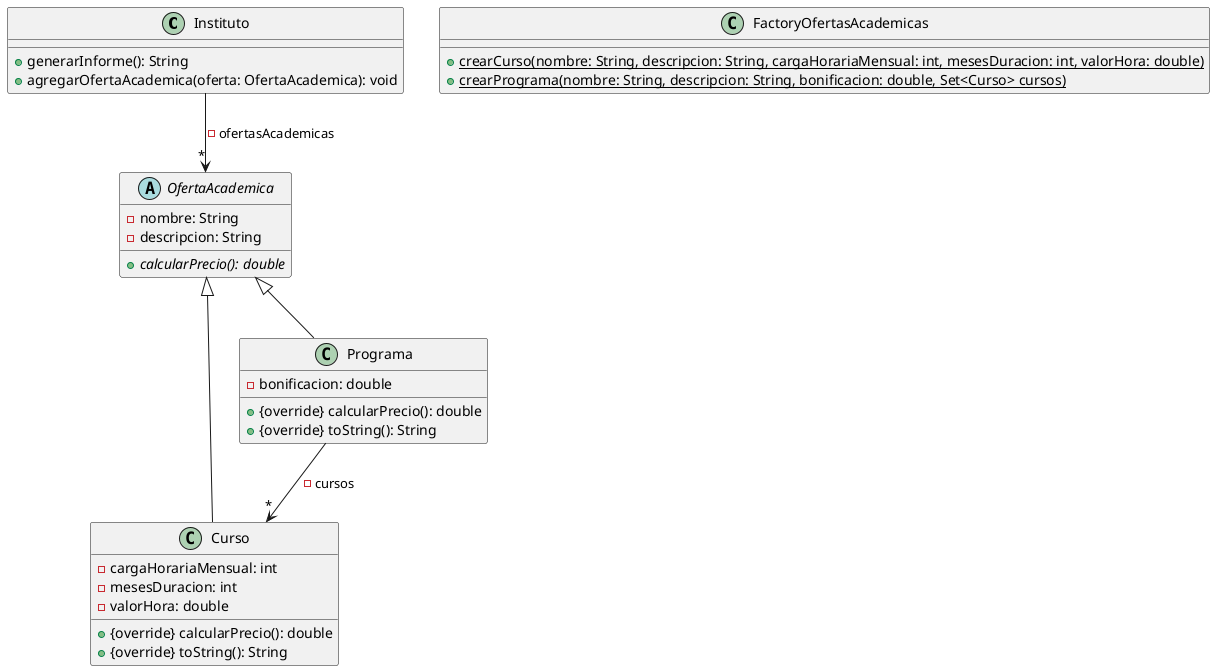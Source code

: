 @startuml

class Instituto {
    + generarInforme(): String
    + agregarOfertaAcademica(oferta: OfertaAcademica): void
}

class FactoryOfertasAcademicas {
    + {static} crearCurso(nombre: String, descripcion: String, cargaHorariaMensual: int, mesesDuracion: int, valorHora: double)
    + {static} crearPrograma(nombre: String, descripcion: String, bonificacion: double, Set<Curso> cursos)
}

abstract OfertaAcademica {
    - nombre: String
    - descripcion: String
    + {abstract} calcularPrecio(): double
}

class Curso {
    - cargaHorariaMensual: int
    - mesesDuracion: int
    - valorHora: double
    + {override} calcularPrecio(): double
    + {override} toString(): String
}

class Programa {
    - bonificacion: double
    + {override} calcularPrecio(): double
    + {override} toString(): String
}

Instituto --> "*" OfertaAcademica : - ofertasAcademicas
Programa --> "*" Curso : - cursos
Programa -up-|> OfertaAcademica
Curso -up-|> OfertaAcademica

@enduml